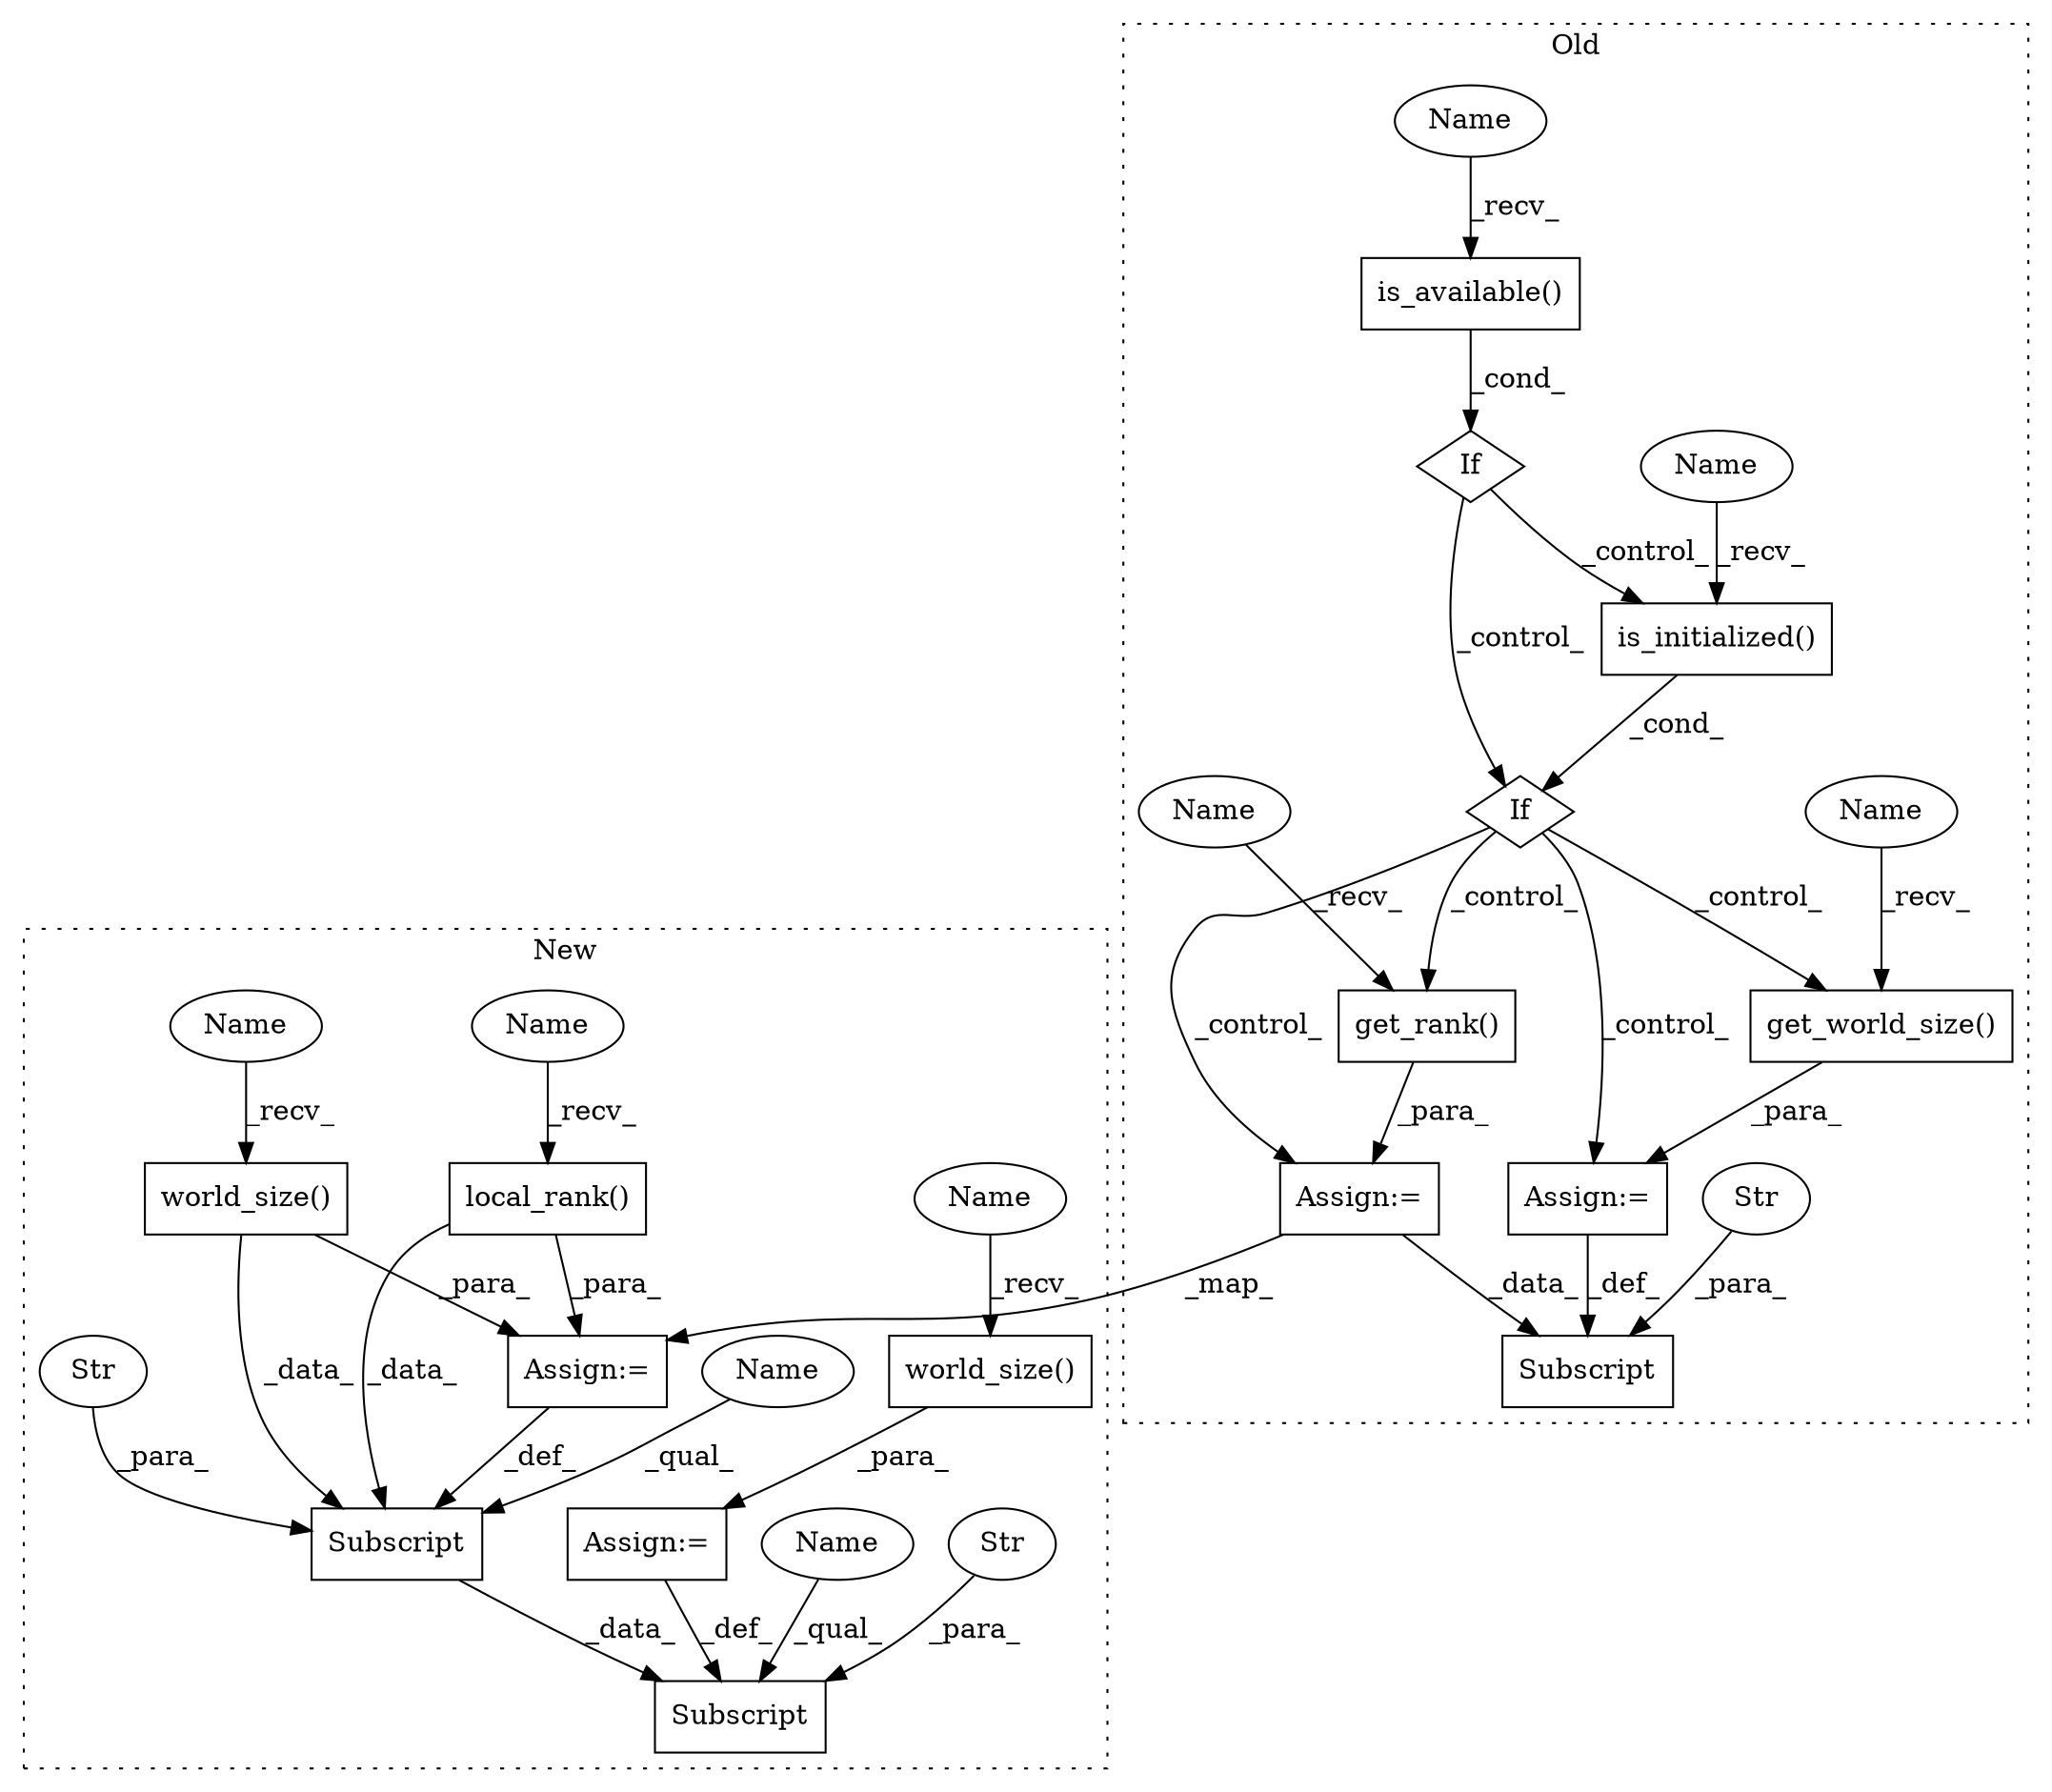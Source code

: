 digraph G {
subgraph cluster0 {
1 [label="is_initialized()" a="75" s="7324" l="21" shape="box"];
3 [label="If" a="96" s="7321" l="3" shape="diamond"];
4 [label="is_available()" a="75" s="7288" l="19" shape="box"];
7 [label="If" a="96" s="7285" l="3" shape="diamond"];
8 [label="get_rank()" a="75" s="7379" l="15" shape="box"];
9 [label="Subscript" a="63" s="7411,0" l="19,0" shape="box"];
10 [label="Str" a="66" s="7417" l="12" shape="ellipse"];
15 [label="get_world_size()" a="75" s="7433" l="21" shape="box"];
17 [label="Assign:=" a="68" s="7430" l="3" shape="box"];
18 [label="Assign:=" a="68" s="7376" l="3" shape="box"];
25 [label="Name" a="87" s="7379" l="4" shape="ellipse"];
26 [label="Name" a="87" s="7324" l="4" shape="ellipse"];
27 [label="Name" a="87" s="7288" l="4" shape="ellipse"];
28 [label="Name" a="87" s="7433" l="4" shape="ellipse"];
label = "Old";
style="dotted";
}
subgraph cluster1 {
2 [label="Subscript" a="63" s="7392,0" l="19,0" shape="box"];
5 [label="local_rank()" a="75" s="7318" l="17" shape="box"];
6 [label="Subscript" a="63" s="7436,0" l="19,0" shape="box"];
11 [label="Str" a="66" s="7442" l="12" shape="ellipse"];
12 [label="Str" a="66" s="7398" l="12" shape="ellipse"];
13 [label="world_size()" a="75" s="7366" l="17" shape="box"];
14 [label="world_size()" a="75" s="7458" l="17" shape="box"];
16 [label="Assign:=" a="68" s="7455" l="3" shape="box"];
19 [label="Assign:=" a="68" s="7411" l="3" shape="box"];
20 [label="Name" a="87" s="7436" l="5" shape="ellipse"];
21 [label="Name" a="87" s="7392" l="5" shape="ellipse"];
22 [label="Name" a="87" s="7458" l="4" shape="ellipse"];
23 [label="Name" a="87" s="7366" l="4" shape="ellipse"];
24 [label="Name" a="87" s="7318" l="4" shape="ellipse"];
label = "New";
style="dotted";
}
1 -> 3 [label="_cond_"];
2 -> 6 [label="_data_"];
3 -> 15 [label="_control_"];
3 -> 18 [label="_control_"];
3 -> 8 [label="_control_"];
3 -> 17 [label="_control_"];
4 -> 7 [label="_cond_"];
5 -> 2 [label="_data_"];
5 -> 19 [label="_para_"];
7 -> 1 [label="_control_"];
7 -> 3 [label="_control_"];
8 -> 18 [label="_para_"];
10 -> 9 [label="_para_"];
11 -> 6 [label="_para_"];
12 -> 2 [label="_para_"];
13 -> 2 [label="_data_"];
13 -> 19 [label="_para_"];
14 -> 16 [label="_para_"];
15 -> 17 [label="_para_"];
16 -> 6 [label="_def_"];
17 -> 9 [label="_def_"];
18 -> 9 [label="_data_"];
18 -> 19 [label="_map_"];
19 -> 2 [label="_def_"];
20 -> 6 [label="_qual_"];
21 -> 2 [label="_qual_"];
22 -> 14 [label="_recv_"];
23 -> 13 [label="_recv_"];
24 -> 5 [label="_recv_"];
25 -> 8 [label="_recv_"];
26 -> 1 [label="_recv_"];
27 -> 4 [label="_recv_"];
28 -> 15 [label="_recv_"];
}